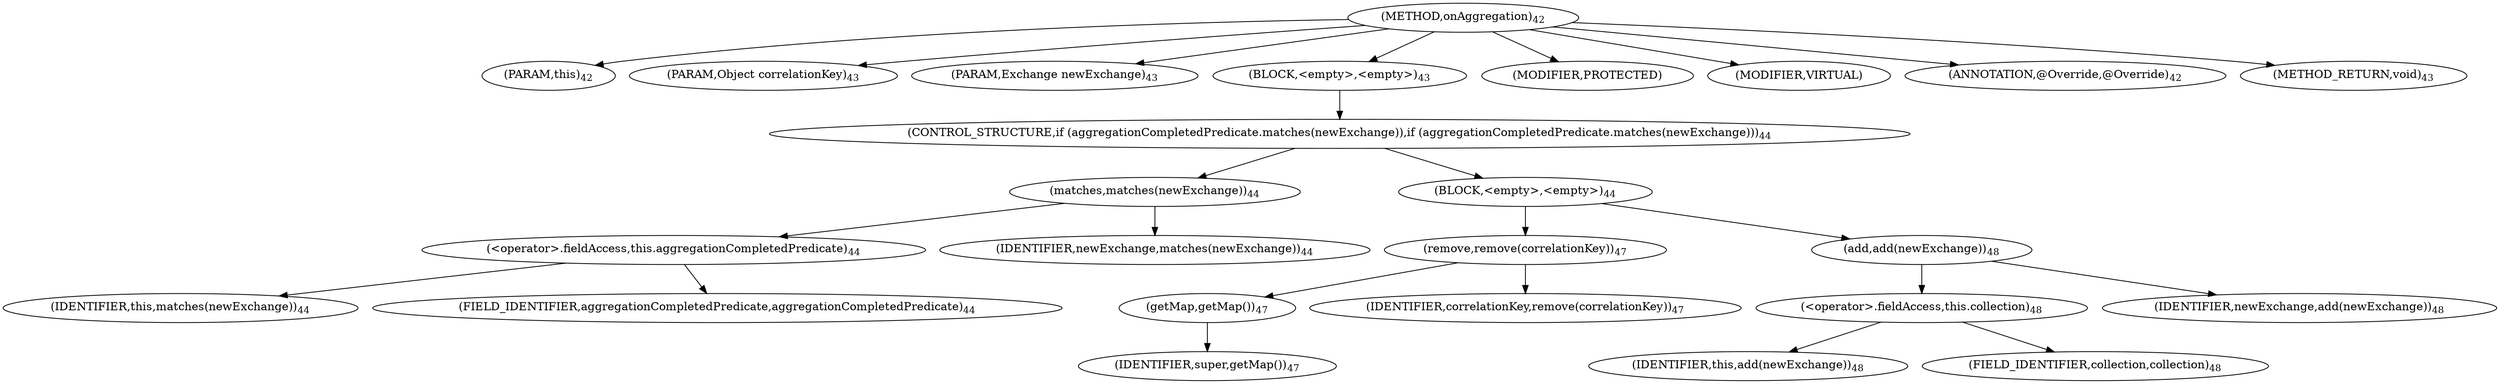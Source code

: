 digraph "onAggregation" {  
"40" [label = <(METHOD,onAggregation)<SUB>42</SUB>> ]
"41" [label = <(PARAM,this)<SUB>42</SUB>> ]
"42" [label = <(PARAM,Object correlationKey)<SUB>43</SUB>> ]
"43" [label = <(PARAM,Exchange newExchange)<SUB>43</SUB>> ]
"44" [label = <(BLOCK,&lt;empty&gt;,&lt;empty&gt;)<SUB>43</SUB>> ]
"45" [label = <(CONTROL_STRUCTURE,if (aggregationCompletedPredicate.matches(newExchange)),if (aggregationCompletedPredicate.matches(newExchange)))<SUB>44</SUB>> ]
"46" [label = <(matches,matches(newExchange))<SUB>44</SUB>> ]
"47" [label = <(&lt;operator&gt;.fieldAccess,this.aggregationCompletedPredicate)<SUB>44</SUB>> ]
"48" [label = <(IDENTIFIER,this,matches(newExchange))<SUB>44</SUB>> ]
"49" [label = <(FIELD_IDENTIFIER,aggregationCompletedPredicate,aggregationCompletedPredicate)<SUB>44</SUB>> ]
"50" [label = <(IDENTIFIER,newExchange,matches(newExchange))<SUB>44</SUB>> ]
"51" [label = <(BLOCK,&lt;empty&gt;,&lt;empty&gt;)<SUB>44</SUB>> ]
"52" [label = <(remove,remove(correlationKey))<SUB>47</SUB>> ]
"53" [label = <(getMap,getMap())<SUB>47</SUB>> ]
"54" [label = <(IDENTIFIER,super,getMap())<SUB>47</SUB>> ]
"55" [label = <(IDENTIFIER,correlationKey,remove(correlationKey))<SUB>47</SUB>> ]
"56" [label = <(add,add(newExchange))<SUB>48</SUB>> ]
"57" [label = <(&lt;operator&gt;.fieldAccess,this.collection)<SUB>48</SUB>> ]
"58" [label = <(IDENTIFIER,this,add(newExchange))<SUB>48</SUB>> ]
"59" [label = <(FIELD_IDENTIFIER,collection,collection)<SUB>48</SUB>> ]
"60" [label = <(IDENTIFIER,newExchange,add(newExchange))<SUB>48</SUB>> ]
"61" [label = <(MODIFIER,PROTECTED)> ]
"62" [label = <(MODIFIER,VIRTUAL)> ]
"63" [label = <(ANNOTATION,@Override,@Override)<SUB>42</SUB>> ]
"64" [label = <(METHOD_RETURN,void)<SUB>43</SUB>> ]
  "40" -> "41" 
  "40" -> "42" 
  "40" -> "43" 
  "40" -> "44" 
  "40" -> "61" 
  "40" -> "62" 
  "40" -> "63" 
  "40" -> "64" 
  "44" -> "45" 
  "45" -> "46" 
  "45" -> "51" 
  "46" -> "47" 
  "46" -> "50" 
  "47" -> "48" 
  "47" -> "49" 
  "51" -> "52" 
  "51" -> "56" 
  "52" -> "53" 
  "52" -> "55" 
  "53" -> "54" 
  "56" -> "57" 
  "56" -> "60" 
  "57" -> "58" 
  "57" -> "59" 
}
